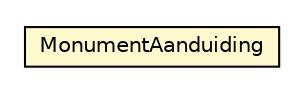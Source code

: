#!/usr/local/bin/dot
#
# Class diagram 
# Generated by UMLGraph version R5_6-24-gf6e263 (http://www.umlgraph.org/)
#

digraph G {
	edge [fontname="Helvetica",fontsize=10,labelfontname="Helvetica",labelfontsize=10];
	node [fontname="Helvetica",fontsize=10,shape=plaintext];
	nodesep=0.25;
	ranksep=0.5;
	// nl.egem.stuf.sector.bg._0204.VBOFund.MonumentAanduiding
	c221194 [label=<<table title="nl.egem.stuf.sector.bg._0204.VBOFund.MonumentAanduiding" border="0" cellborder="1" cellspacing="0" cellpadding="2" port="p" bgcolor="lemonChiffon" href="./VBOFund.MonumentAanduiding.html">
		<tr><td><table border="0" cellspacing="0" cellpadding="1">
<tr><td align="center" balign="center"> MonumentAanduiding </td></tr>
		</table></td></tr>
		</table>>, URL="./VBOFund.MonumentAanduiding.html", fontname="Helvetica", fontcolor="black", fontsize=10.0];
}

